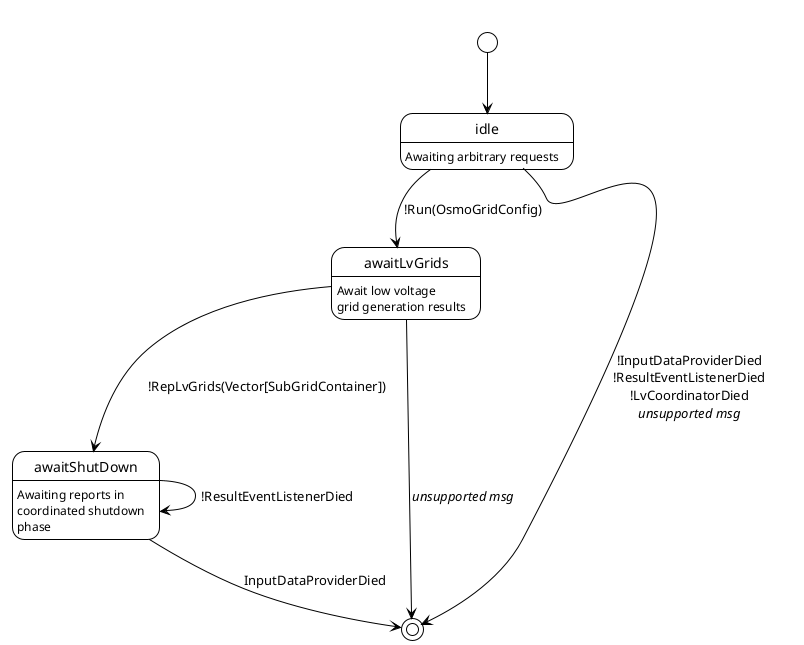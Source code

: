 @startuml
'https://plantuml.com/state-diagram

!theme plain
hide empty description

idle: Awaiting arbitrary requests
awaitLvGrids: Await low voltage\ngrid generation results
awaitShutDown: Awaiting reports in\ncoordinated shutdown\nphase

[*] --> idle
idle --> awaitLvGrids: !Run(OsmoGridConfig)
idle --> [*]: !InputDataProviderDied\n!ResultEventListenerDied\n!LvCoordinatorDied\n//unsupported msg//

awaitLvGrids --> awaitShutDown: !RepLvGrids(Vector[SubGridContainer])
awaitLvGrids --> [*]: //unsupported msg//

awaitShutDown --> awaitShutDown: !ResultEventListenerDied
awaitShutDown --> [*]: InputDataProviderDied
@enduml
